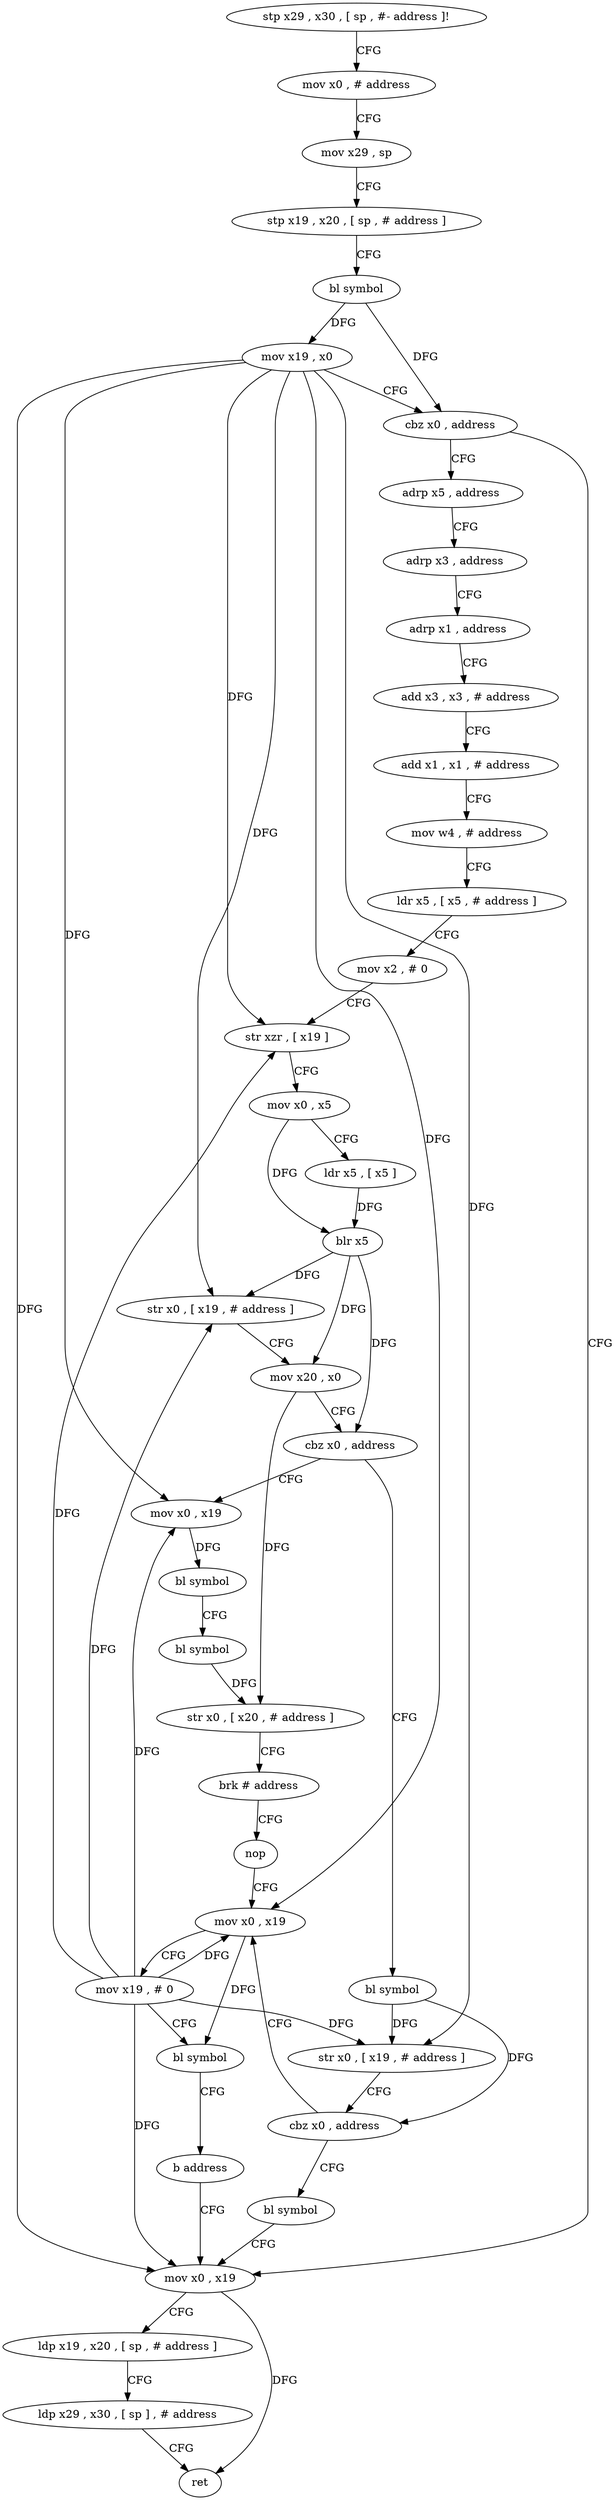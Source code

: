 digraph "func" {
"97536" [label = "stp x29 , x30 , [ sp , #- address ]!" ]
"97540" [label = "mov x0 , # address" ]
"97544" [label = "mov x29 , sp" ]
"97548" [label = "stp x19 , x20 , [ sp , # address ]" ]
"97552" [label = "bl symbol" ]
"97556" [label = "mov x19 , x0" ]
"97560" [label = "cbz x0 , address" ]
"97640" [label = "mov x0 , x19" ]
"97564" [label = "adrp x5 , address" ]
"97644" [label = "ldp x19 , x20 , [ sp , # address ]" ]
"97648" [label = "ldp x29 , x30 , [ sp ] , # address" ]
"97652" [label = "ret" ]
"97568" [label = "adrp x3 , address" ]
"97572" [label = "adrp x1 , address" ]
"97576" [label = "add x3 , x3 , # address" ]
"97580" [label = "add x1 , x1 , # address" ]
"97584" [label = "mov w4 , # address" ]
"97588" [label = "ldr x5 , [ x5 , # address ]" ]
"97592" [label = "mov x2 , # 0" ]
"97596" [label = "str xzr , [ x19 ]" ]
"97600" [label = "mov x0 , x5" ]
"97604" [label = "ldr x5 , [ x5 ]" ]
"97608" [label = "blr x5" ]
"97612" [label = "str x0 , [ x19 , # address ]" ]
"97616" [label = "mov x20 , x0" ]
"97620" [label = "cbz x0 , address" ]
"97656" [label = "mov x0 , x19" ]
"97624" [label = "bl symbol" ]
"97660" [label = "bl symbol" ]
"97664" [label = "bl symbol" ]
"97668" [label = "str x0 , [ x20 , # address ]" ]
"97672" [label = "brk # address" ]
"97676" [label = "nop" ]
"97680" [label = "mov x0 , x19" ]
"97628" [label = "str x0 , [ x19 , # address ]" ]
"97632" [label = "cbz x0 , address" ]
"97636" [label = "bl symbol" ]
"97684" [label = "mov x19 , # 0" ]
"97688" [label = "bl symbol" ]
"97692" [label = "b address" ]
"97536" -> "97540" [ label = "CFG" ]
"97540" -> "97544" [ label = "CFG" ]
"97544" -> "97548" [ label = "CFG" ]
"97548" -> "97552" [ label = "CFG" ]
"97552" -> "97556" [ label = "DFG" ]
"97552" -> "97560" [ label = "DFG" ]
"97556" -> "97560" [ label = "CFG" ]
"97556" -> "97640" [ label = "DFG" ]
"97556" -> "97596" [ label = "DFG" ]
"97556" -> "97612" [ label = "DFG" ]
"97556" -> "97656" [ label = "DFG" ]
"97556" -> "97628" [ label = "DFG" ]
"97556" -> "97680" [ label = "DFG" ]
"97560" -> "97640" [ label = "CFG" ]
"97560" -> "97564" [ label = "CFG" ]
"97640" -> "97644" [ label = "CFG" ]
"97640" -> "97652" [ label = "DFG" ]
"97564" -> "97568" [ label = "CFG" ]
"97644" -> "97648" [ label = "CFG" ]
"97648" -> "97652" [ label = "CFG" ]
"97568" -> "97572" [ label = "CFG" ]
"97572" -> "97576" [ label = "CFG" ]
"97576" -> "97580" [ label = "CFG" ]
"97580" -> "97584" [ label = "CFG" ]
"97584" -> "97588" [ label = "CFG" ]
"97588" -> "97592" [ label = "CFG" ]
"97592" -> "97596" [ label = "CFG" ]
"97596" -> "97600" [ label = "CFG" ]
"97600" -> "97604" [ label = "CFG" ]
"97600" -> "97608" [ label = "DFG" ]
"97604" -> "97608" [ label = "DFG" ]
"97608" -> "97612" [ label = "DFG" ]
"97608" -> "97616" [ label = "DFG" ]
"97608" -> "97620" [ label = "DFG" ]
"97612" -> "97616" [ label = "CFG" ]
"97616" -> "97620" [ label = "CFG" ]
"97616" -> "97668" [ label = "DFG" ]
"97620" -> "97656" [ label = "CFG" ]
"97620" -> "97624" [ label = "CFG" ]
"97656" -> "97660" [ label = "DFG" ]
"97624" -> "97628" [ label = "DFG" ]
"97624" -> "97632" [ label = "DFG" ]
"97660" -> "97664" [ label = "CFG" ]
"97664" -> "97668" [ label = "DFG" ]
"97668" -> "97672" [ label = "CFG" ]
"97672" -> "97676" [ label = "CFG" ]
"97676" -> "97680" [ label = "CFG" ]
"97680" -> "97684" [ label = "CFG" ]
"97680" -> "97688" [ label = "DFG" ]
"97628" -> "97632" [ label = "CFG" ]
"97632" -> "97680" [ label = "CFG" ]
"97632" -> "97636" [ label = "CFG" ]
"97636" -> "97640" [ label = "CFG" ]
"97684" -> "97688" [ label = "CFG" ]
"97684" -> "97640" [ label = "DFG" ]
"97684" -> "97596" [ label = "DFG" ]
"97684" -> "97656" [ label = "DFG" ]
"97684" -> "97680" [ label = "DFG" ]
"97684" -> "97612" [ label = "DFG" ]
"97684" -> "97628" [ label = "DFG" ]
"97688" -> "97692" [ label = "CFG" ]
"97692" -> "97640" [ label = "CFG" ]
}
